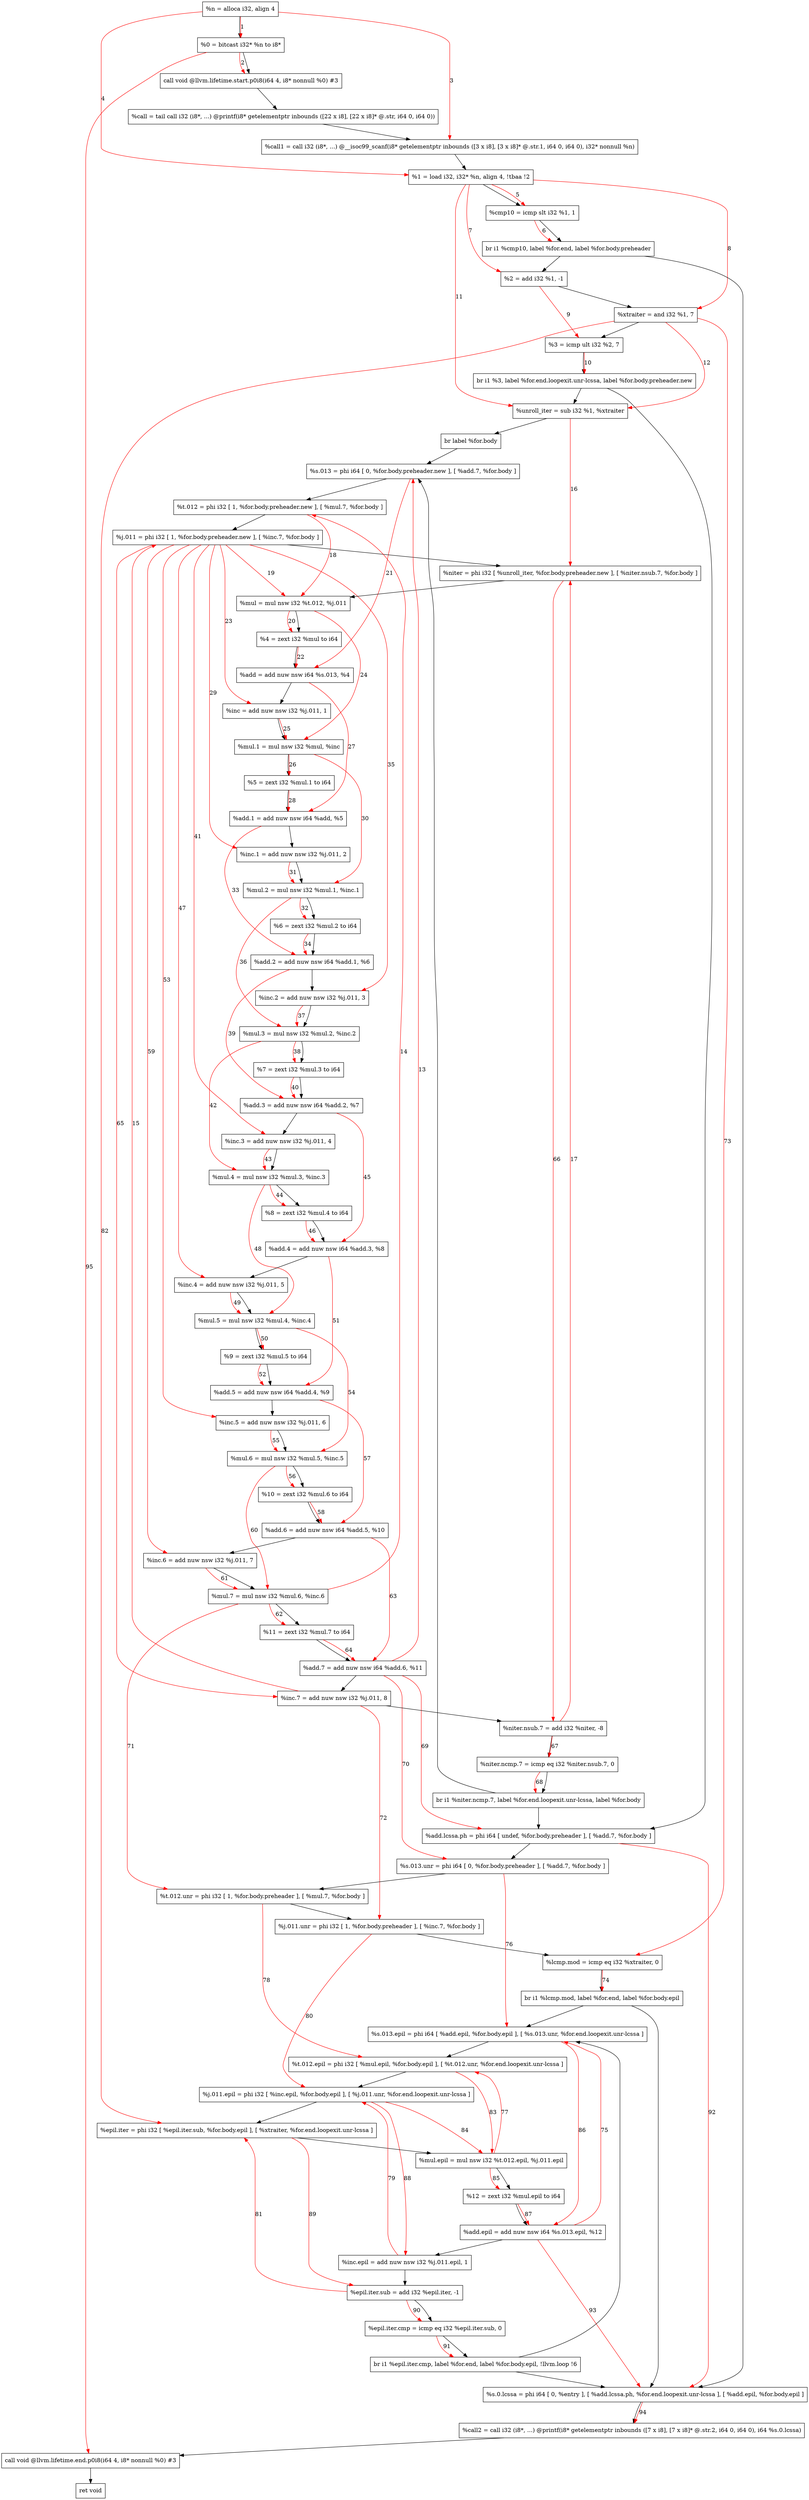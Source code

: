 digraph "CDFG for'func' function" {
	Node0x55686a7364c8[shape=record, label="  %n = alloca i32, align 4"]
	Node0x55686a736b88[shape=record, label="  %0 = bitcast i32* %n to i8*"]
	Node0x55686a736fe8[shape=record, label="  call void @llvm.lifetime.start.p0i8(i64 4, i8* nonnull %0) #3"]
	Node0x55686a737400[shape=record, label="  %call = tail call i32 (i8*, ...) @printf(i8* getelementptr inbounds ([22 x i8], [22 x i8]* @.str, i64 0, i64 0))"]
	Node0x55686a737668[shape=record, label="  %call1 = call i32 (i8*, ...) @__isoc99_scanf(i8* getelementptr inbounds ([3 x i8], [3 x i8]* @.str.1, i64 0, i64 0), i32* nonnull %n)"]
	Node0x55686a737728[shape=record, label="  %1 = load i32, i32* %n, align 4, !tbaa !2"]
	Node0x55686a738670[shape=record, label="  %cmp10 = icmp slt i32 %1, 1"]
	Node0x55686a6ca468[shape=record, label="  br i1 %cmp10, label %for.end, label %for.body.preheader"]
	Node0x55686a738910[shape=record, label="  %2 = add i32 %1, -1"]
	Node0x55686a7389e0[shape=record, label="  %xtraiter = and i32 %1, 7"]
	Node0x55686a738a80[shape=record, label="  %3 = icmp ult i32 %2, 7"]
	Node0x55686a6ca588[shape=record, label="  br i1 %3, label %for.end.loopexit.unr-lcssa, label %for.body.preheader.new"]
	Node0x55686a738cc0[shape=record, label="  %unroll_iter = sub i32 %1, %xtraiter"]
	Node0x55686a738d98[shape=record, label="  br label %for.body"]
	Node0x55686a738e18[shape=record, label="  %s.013 = phi i64 [ 0, %for.body.preheader.new ], [ %add.7, %for.body ]"]
	Node0x55686a739108[shape=record, label="  %t.012 = phi i32 [ 1, %for.body.preheader.new ], [ %mul.7, %for.body ]"]
	Node0x55686a739278[shape=record, label="  %j.011 = phi i32 [ 1, %for.body.preheader.new ], [ %inc.7, %for.body ]"]
	Node0x55686a7393c8[shape=record, label="  %niter = phi i32 [ %unroll_iter, %for.body.preheader.new ], [ %niter.nsub.7, %for.body ]"]
	Node0x55686a7394b0[shape=record, label="  %mul = mul nsw i32 %t.012, %j.011"]
	Node0x55686a739528[shape=record, label="  %4 = zext i32 %mul to i64"]
	Node0x55686a7395f0[shape=record, label="  %add = add nuw nsw i64 %s.013, %4"]
	Node0x55686a739680[shape=record, label="  %inc = add nuw nsw i32 %j.011, 1"]
	Node0x55686a739710[shape=record, label="  %mul.1 = mul nsw i32 %mul, %inc"]
	Node0x55686a739788[shape=record, label="  %5 = zext i32 %mul.1 to i64"]
	Node0x55686a739800[shape=record, label="  %add.1 = add nuw nsw i64 %add, %5"]
	Node0x55686a739890[shape=record, label="  %inc.1 = add nuw nsw i32 %j.011, 2"]
	Node0x55686a739920[shape=record, label="  %mul.2 = mul nsw i32 %mul.1, %inc.1"]
	Node0x55686a739998[shape=record, label="  %6 = zext i32 %mul.2 to i64"]
	Node0x55686a739a10[shape=record, label="  %add.2 = add nuw nsw i64 %add.1, %6"]
	Node0x55686a739ad0[shape=record, label="  %inc.2 = add nuw nsw i32 %j.011, 3"]
	Node0x55686a739e80[shape=record, label="  %mul.3 = mul nsw i32 %mul.2, %inc.2"]
	Node0x55686a739ef8[shape=record, label="  %7 = zext i32 %mul.3 to i64"]
	Node0x55686a739f70[shape=record, label="  %add.3 = add nuw nsw i64 %add.2, %7"]
	Node0x55686a73a030[shape=record, label="  %inc.3 = add nuw nsw i32 %j.011, 4"]
	Node0x55686a73a0c0[shape=record, label="  %mul.4 = mul nsw i32 %mul.3, %inc.3"]
	Node0x55686a73a138[shape=record, label="  %8 = zext i32 %mul.4 to i64"]
	Node0x55686a73a240[shape=record, label="  %add.4 = add nuw nsw i64 %add.3, %8"]
	Node0x55686a73a300[shape=record, label="  %inc.4 = add nuw nsw i32 %j.011, 5"]
	Node0x55686a73a390[shape=record, label="  %mul.5 = mul nsw i32 %mul.4, %inc.4"]
	Node0x55686a73a408[shape=record, label="  %9 = zext i32 %mul.5 to i64"]
	Node0x55686a73a480[shape=record, label="  %add.5 = add nuw nsw i64 %add.4, %9"]
	Node0x55686a73a540[shape=record, label="  %inc.5 = add nuw nsw i32 %j.011, 6"]
	Node0x55686a73a5d0[shape=record, label="  %mul.6 = mul nsw i32 %mul.5, %inc.5"]
	Node0x55686a73a648[shape=record, label="  %10 = zext i32 %mul.6 to i64"]
	Node0x55686a73a6c0[shape=record, label="  %add.6 = add nuw nsw i64 %add.5, %10"]
	Node0x55686a73a750[shape=record, label="  %inc.6 = add nuw nsw i32 %j.011, 7"]
	Node0x55686a73aff0[shape=record, label="  %mul.7 = mul nsw i32 %mul.6, %inc.6"]
	Node0x55686a7390b8[shape=record, label="  %11 = zext i32 %mul.7 to i64"]
	Node0x55686a73b060[shape=record, label="  %add.7 = add nuw nsw i64 %add.6, %11"]
	Node0x55686a73b0d0[shape=record, label="  %inc.7 = add nuw nsw i32 %j.011, 8"]
	Node0x55686a73b140[shape=record, label="  %niter.nsub.7 = add i32 %niter, -8"]
	Node0x55686a73b1b0[shape=record, label="  %niter.ncmp.7 = icmp eq i32 %niter.nsub.7, 0"]
	Node0x55686a73b298[shape=record, label="  br i1 %niter.ncmp.7, label %for.end.loopexit.unr-lcssa, label %for.body"]
	Node0x55686a739578[shape=record, label="  %add.lcssa.ph = phi i64 [ undef, %for.body.preheader ], [ %add.7, %for.body ]"]
	Node0x55686a73b388[shape=record, label="  %s.013.unr = phi i64 [ 0, %for.body.preheader ], [ %add.7, %for.body ]"]
	Node0x55686a73b458[shape=record, label="  %t.012.unr = phi i32 [ 1, %for.body.preheader ], [ %mul.7, %for.body ]"]
	Node0x55686a73b528[shape=record, label="  %j.011.unr = phi i32 [ 1, %for.body.preheader ], [ %inc.7, %for.body ]"]
	Node0x55686a73b5f0[shape=record, label="  %lcmp.mod = icmp eq i32 %xtraiter, 0"]
	Node0x55686a73b6f8[shape=record, label="  br i1 %lcmp.mod, label %for.end, label %for.body.epil"]
	Node0x55686a73b7d8[shape=record, label="  %s.013.epil = phi i64 [ %add.epil, %for.body.epil ], [ %s.013.unr, %for.end.loopexit.unr-lcssa ]"]
	Node0x55686a73bf28[shape=record, label="  %t.012.epil = phi i32 [ %mul.epil, %for.body.epil ], [ %t.012.unr, %for.end.loopexit.unr-lcssa ]"]
	Node0x55686a73c058[shape=record, label="  %j.011.epil = phi i32 [ %inc.epil, %for.body.epil ], [ %j.011.unr, %for.end.loopexit.unr-lcssa ]"]
	Node0x55686a73c188[shape=record, label="  %epil.iter = phi i32 [ %epil.iter.sub, %for.body.epil ], [ %xtraiter, %for.end.loopexit.unr-lcssa ]"]
	Node0x55686a73c250[shape=record, label="  %mul.epil = mul nsw i32 %t.012.epil, %j.011.epil"]
	Node0x55686a739378[shape=record, label="  %12 = zext i32 %mul.epil to i64"]
	Node0x55686a73c2c0[shape=record, label="  %add.epil = add nuw nsw i64 %s.013.epil, %12"]
	Node0x55686a73c330[shape=record, label="  %inc.epil = add nuw nsw i32 %j.011.epil, 1"]
	Node0x55686a73c3a0[shape=record, label="  %epil.iter.sub = add i32 %epil.iter, -1"]
	Node0x55686a73c410[shape=record, label="  %epil.iter.cmp = icmp eq i32 %epil.iter.sub, 0"]
	Node0x55686a73c498[shape=record, label="  br i1 %epil.iter.cmp, label %for.end, label %for.body.epil, !llvm.loop !6"]
	Node0x55686a73c618[shape=record, label="  %s.0.lcssa = phi i64 [ 0, %entry ], [ %add.lcssa.ph, %for.end.loopexit.unr-lcssa ], [ %add.epil, %for.body.epil ]"]
	Node0x55686a73c7b8[shape=record, label="  %call2 = call i32 (i8*, ...) @printf(i8* getelementptr inbounds ([7 x i8], [7 x i8]* @.str.2, i64 0, i64 0), i64 %s.0.lcssa)"]
	Node0x55686a73c998[shape=record, label="  call void @llvm.lifetime.end.p0i8(i64 4, i8* nonnull %0) #3"]
	Node0x55686a73ca40[shape=record, label="  ret void"]
	Node0x55686a7364c8 -> Node0x55686a736b88
	Node0x55686a736b88 -> Node0x55686a736fe8
	Node0x55686a736fe8 -> Node0x55686a737400
	Node0x55686a737400 -> Node0x55686a737668
	Node0x55686a737668 -> Node0x55686a737728
	Node0x55686a737728 -> Node0x55686a738670
	Node0x55686a738670 -> Node0x55686a6ca468
	Node0x55686a6ca468 -> Node0x55686a73c618
	Node0x55686a6ca468 -> Node0x55686a738910
	Node0x55686a738910 -> Node0x55686a7389e0
	Node0x55686a7389e0 -> Node0x55686a738a80
	Node0x55686a738a80 -> Node0x55686a6ca588
	Node0x55686a6ca588 -> Node0x55686a739578
	Node0x55686a6ca588 -> Node0x55686a738cc0
	Node0x55686a738cc0 -> Node0x55686a738d98
	Node0x55686a738d98 -> Node0x55686a738e18
	Node0x55686a738e18 -> Node0x55686a739108
	Node0x55686a739108 -> Node0x55686a739278
	Node0x55686a739278 -> Node0x55686a7393c8
	Node0x55686a7393c8 -> Node0x55686a7394b0
	Node0x55686a7394b0 -> Node0x55686a739528
	Node0x55686a739528 -> Node0x55686a7395f0
	Node0x55686a7395f0 -> Node0x55686a739680
	Node0x55686a739680 -> Node0x55686a739710
	Node0x55686a739710 -> Node0x55686a739788
	Node0x55686a739788 -> Node0x55686a739800
	Node0x55686a739800 -> Node0x55686a739890
	Node0x55686a739890 -> Node0x55686a739920
	Node0x55686a739920 -> Node0x55686a739998
	Node0x55686a739998 -> Node0x55686a739a10
	Node0x55686a739a10 -> Node0x55686a739ad0
	Node0x55686a739ad0 -> Node0x55686a739e80
	Node0x55686a739e80 -> Node0x55686a739ef8
	Node0x55686a739ef8 -> Node0x55686a739f70
	Node0x55686a739f70 -> Node0x55686a73a030
	Node0x55686a73a030 -> Node0x55686a73a0c0
	Node0x55686a73a0c0 -> Node0x55686a73a138
	Node0x55686a73a138 -> Node0x55686a73a240
	Node0x55686a73a240 -> Node0x55686a73a300
	Node0x55686a73a300 -> Node0x55686a73a390
	Node0x55686a73a390 -> Node0x55686a73a408
	Node0x55686a73a408 -> Node0x55686a73a480
	Node0x55686a73a480 -> Node0x55686a73a540
	Node0x55686a73a540 -> Node0x55686a73a5d0
	Node0x55686a73a5d0 -> Node0x55686a73a648
	Node0x55686a73a648 -> Node0x55686a73a6c0
	Node0x55686a73a6c0 -> Node0x55686a73a750
	Node0x55686a73a750 -> Node0x55686a73aff0
	Node0x55686a73aff0 -> Node0x55686a7390b8
	Node0x55686a7390b8 -> Node0x55686a73b060
	Node0x55686a73b060 -> Node0x55686a73b0d0
	Node0x55686a73b0d0 -> Node0x55686a73b140
	Node0x55686a73b140 -> Node0x55686a73b1b0
	Node0x55686a73b1b0 -> Node0x55686a73b298
	Node0x55686a73b298 -> Node0x55686a739578
	Node0x55686a73b298 -> Node0x55686a738e18
	Node0x55686a739578 -> Node0x55686a73b388
	Node0x55686a73b388 -> Node0x55686a73b458
	Node0x55686a73b458 -> Node0x55686a73b528
	Node0x55686a73b528 -> Node0x55686a73b5f0
	Node0x55686a73b5f0 -> Node0x55686a73b6f8
	Node0x55686a73b6f8 -> Node0x55686a73c618
	Node0x55686a73b6f8 -> Node0x55686a73b7d8
	Node0x55686a73b7d8 -> Node0x55686a73bf28
	Node0x55686a73bf28 -> Node0x55686a73c058
	Node0x55686a73c058 -> Node0x55686a73c188
	Node0x55686a73c188 -> Node0x55686a73c250
	Node0x55686a73c250 -> Node0x55686a739378
	Node0x55686a739378 -> Node0x55686a73c2c0
	Node0x55686a73c2c0 -> Node0x55686a73c330
	Node0x55686a73c330 -> Node0x55686a73c3a0
	Node0x55686a73c3a0 -> Node0x55686a73c410
	Node0x55686a73c410 -> Node0x55686a73c498
	Node0x55686a73c498 -> Node0x55686a73c618
	Node0x55686a73c498 -> Node0x55686a73b7d8
	Node0x55686a73c618 -> Node0x55686a73c7b8
	Node0x55686a73c7b8 -> Node0x55686a73c998
	Node0x55686a73c998 -> Node0x55686a73ca40
edge [color=red]
	Node0x55686a7364c8 -> Node0x55686a736b88[label="1"]
	Node0x55686a736b88 -> Node0x55686a736fe8[label="2"]
	Node0x55686a7364c8 -> Node0x55686a737668[label="3"]
	Node0x55686a7364c8 -> Node0x55686a737728[label="4"]
	Node0x55686a737728 -> Node0x55686a738670[label="5"]
	Node0x55686a738670 -> Node0x55686a6ca468[label="6"]
	Node0x55686a737728 -> Node0x55686a738910[label="7"]
	Node0x55686a737728 -> Node0x55686a7389e0[label="8"]
	Node0x55686a738910 -> Node0x55686a738a80[label="9"]
	Node0x55686a738a80 -> Node0x55686a6ca588[label="10"]
	Node0x55686a737728 -> Node0x55686a738cc0[label="11"]
	Node0x55686a7389e0 -> Node0x55686a738cc0[label="12"]
	Node0x55686a73b060 -> Node0x55686a738e18[label="13"]
	Node0x55686a73aff0 -> Node0x55686a739108[label="14"]
	Node0x55686a73b0d0 -> Node0x55686a739278[label="15"]
	Node0x55686a738cc0 -> Node0x55686a7393c8[label="16"]
	Node0x55686a73b140 -> Node0x55686a7393c8[label="17"]
	Node0x55686a739108 -> Node0x55686a7394b0[label="18"]
	Node0x55686a739278 -> Node0x55686a7394b0[label="19"]
	Node0x55686a7394b0 -> Node0x55686a739528[label="20"]
	Node0x55686a738e18 -> Node0x55686a7395f0[label="21"]
	Node0x55686a739528 -> Node0x55686a7395f0[label="22"]
	Node0x55686a739278 -> Node0x55686a739680[label="23"]
	Node0x55686a7394b0 -> Node0x55686a739710[label="24"]
	Node0x55686a739680 -> Node0x55686a739710[label="25"]
	Node0x55686a739710 -> Node0x55686a739788[label="26"]
	Node0x55686a7395f0 -> Node0x55686a739800[label="27"]
	Node0x55686a739788 -> Node0x55686a739800[label="28"]
	Node0x55686a739278 -> Node0x55686a739890[label="29"]
	Node0x55686a739710 -> Node0x55686a739920[label="30"]
	Node0x55686a739890 -> Node0x55686a739920[label="31"]
	Node0x55686a739920 -> Node0x55686a739998[label="32"]
	Node0x55686a739800 -> Node0x55686a739a10[label="33"]
	Node0x55686a739998 -> Node0x55686a739a10[label="34"]
	Node0x55686a739278 -> Node0x55686a739ad0[label="35"]
	Node0x55686a739920 -> Node0x55686a739e80[label="36"]
	Node0x55686a739ad0 -> Node0x55686a739e80[label="37"]
	Node0x55686a739e80 -> Node0x55686a739ef8[label="38"]
	Node0x55686a739a10 -> Node0x55686a739f70[label="39"]
	Node0x55686a739ef8 -> Node0x55686a739f70[label="40"]
	Node0x55686a739278 -> Node0x55686a73a030[label="41"]
	Node0x55686a739e80 -> Node0x55686a73a0c0[label="42"]
	Node0x55686a73a030 -> Node0x55686a73a0c0[label="43"]
	Node0x55686a73a0c0 -> Node0x55686a73a138[label="44"]
	Node0x55686a739f70 -> Node0x55686a73a240[label="45"]
	Node0x55686a73a138 -> Node0x55686a73a240[label="46"]
	Node0x55686a739278 -> Node0x55686a73a300[label="47"]
	Node0x55686a73a0c0 -> Node0x55686a73a390[label="48"]
	Node0x55686a73a300 -> Node0x55686a73a390[label="49"]
	Node0x55686a73a390 -> Node0x55686a73a408[label="50"]
	Node0x55686a73a240 -> Node0x55686a73a480[label="51"]
	Node0x55686a73a408 -> Node0x55686a73a480[label="52"]
	Node0x55686a739278 -> Node0x55686a73a540[label="53"]
	Node0x55686a73a390 -> Node0x55686a73a5d0[label="54"]
	Node0x55686a73a540 -> Node0x55686a73a5d0[label="55"]
	Node0x55686a73a5d0 -> Node0x55686a73a648[label="56"]
	Node0x55686a73a480 -> Node0x55686a73a6c0[label="57"]
	Node0x55686a73a648 -> Node0x55686a73a6c0[label="58"]
	Node0x55686a739278 -> Node0x55686a73a750[label="59"]
	Node0x55686a73a5d0 -> Node0x55686a73aff0[label="60"]
	Node0x55686a73a750 -> Node0x55686a73aff0[label="61"]
	Node0x55686a73aff0 -> Node0x55686a7390b8[label="62"]
	Node0x55686a73a6c0 -> Node0x55686a73b060[label="63"]
	Node0x55686a7390b8 -> Node0x55686a73b060[label="64"]
	Node0x55686a739278 -> Node0x55686a73b0d0[label="65"]
	Node0x55686a7393c8 -> Node0x55686a73b140[label="66"]
	Node0x55686a73b140 -> Node0x55686a73b1b0[label="67"]
	Node0x55686a73b1b0 -> Node0x55686a73b298[label="68"]
	Node0x55686a73b060 -> Node0x55686a739578[label="69"]
	Node0x55686a73b060 -> Node0x55686a73b388[label="70"]
	Node0x55686a73aff0 -> Node0x55686a73b458[label="71"]
	Node0x55686a73b0d0 -> Node0x55686a73b528[label="72"]
	Node0x55686a7389e0 -> Node0x55686a73b5f0[label="73"]
	Node0x55686a73b5f0 -> Node0x55686a73b6f8[label="74"]
	Node0x55686a73c2c0 -> Node0x55686a73b7d8[label="75"]
	Node0x55686a73b388 -> Node0x55686a73b7d8[label="76"]
	Node0x55686a73c250 -> Node0x55686a73bf28[label="77"]
	Node0x55686a73b458 -> Node0x55686a73bf28[label="78"]
	Node0x55686a73c330 -> Node0x55686a73c058[label="79"]
	Node0x55686a73b528 -> Node0x55686a73c058[label="80"]
	Node0x55686a73c3a0 -> Node0x55686a73c188[label="81"]
	Node0x55686a7389e0 -> Node0x55686a73c188[label="82"]
	Node0x55686a73bf28 -> Node0x55686a73c250[label="83"]
	Node0x55686a73c058 -> Node0x55686a73c250[label="84"]
	Node0x55686a73c250 -> Node0x55686a739378[label="85"]
	Node0x55686a73b7d8 -> Node0x55686a73c2c0[label="86"]
	Node0x55686a739378 -> Node0x55686a73c2c0[label="87"]
	Node0x55686a73c058 -> Node0x55686a73c330[label="88"]
	Node0x55686a73c188 -> Node0x55686a73c3a0[label="89"]
	Node0x55686a73c3a0 -> Node0x55686a73c410[label="90"]
	Node0x55686a73c410 -> Node0x55686a73c498[label="91"]
	Node0x55686a739578 -> Node0x55686a73c618[label="92"]
	Node0x55686a73c2c0 -> Node0x55686a73c618[label="93"]
	Node0x55686a73c618 -> Node0x55686a73c7b8[label="94"]
	Node0x55686a736b88 -> Node0x55686a73c998[label="95"]
}
